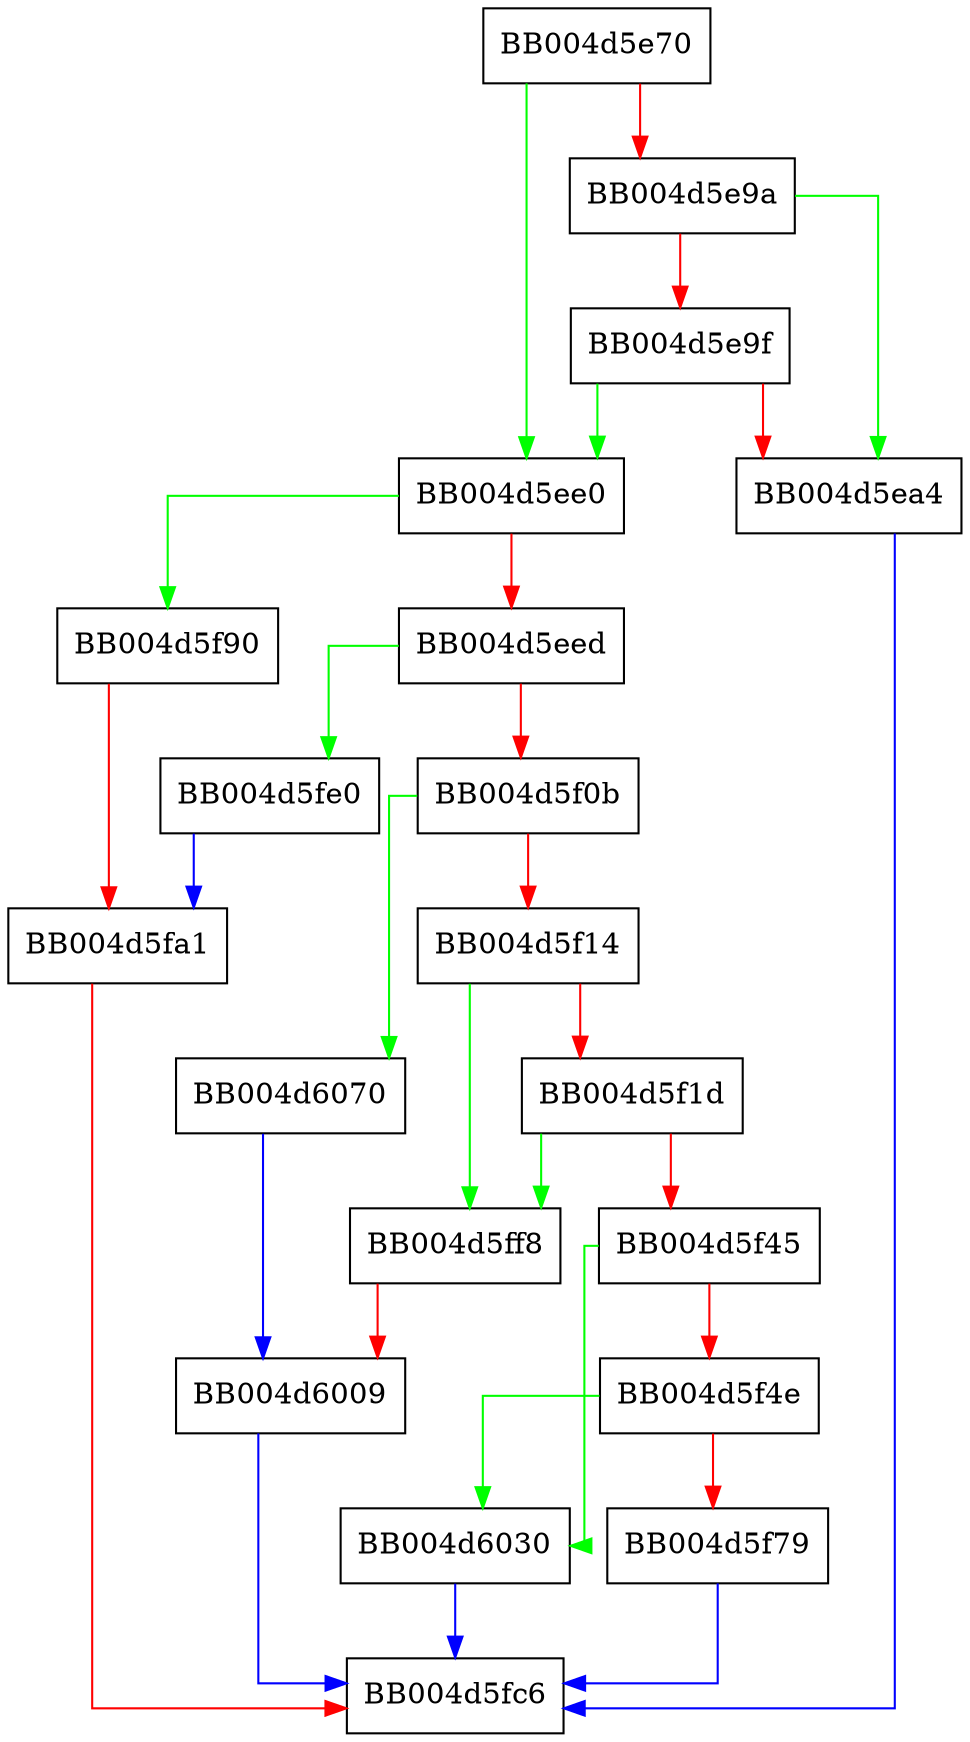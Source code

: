 digraph tls_parse_stoc_renegotiate {
  node [shape="box"];
  graph [splines=ortho];
  BB004d5e70 -> BB004d5ee0 [color="green"];
  BB004d5e70 -> BB004d5e9a [color="red"];
  BB004d5e9a -> BB004d5ea4 [color="green"];
  BB004d5e9a -> BB004d5e9f [color="red"];
  BB004d5e9f -> BB004d5ee0 [color="green"];
  BB004d5e9f -> BB004d5ea4 [color="red"];
  BB004d5ea4 -> BB004d5fc6 [color="blue"];
  BB004d5ee0 -> BB004d5f90 [color="green"];
  BB004d5ee0 -> BB004d5eed [color="red"];
  BB004d5eed -> BB004d5fe0 [color="green"];
  BB004d5eed -> BB004d5f0b [color="red"];
  BB004d5f0b -> BB004d6070 [color="green"];
  BB004d5f0b -> BB004d5f14 [color="red"];
  BB004d5f14 -> BB004d5ff8 [color="green"];
  BB004d5f14 -> BB004d5f1d [color="red"];
  BB004d5f1d -> BB004d5ff8 [color="green"];
  BB004d5f1d -> BB004d5f45 [color="red"];
  BB004d5f45 -> BB004d6030 [color="green"];
  BB004d5f45 -> BB004d5f4e [color="red"];
  BB004d5f4e -> BB004d6030 [color="green"];
  BB004d5f4e -> BB004d5f79 [color="red"];
  BB004d5f79 -> BB004d5fc6 [color="blue"];
  BB004d5f90 -> BB004d5fa1 [color="red"];
  BB004d5fa1 -> BB004d5fc6 [color="red"];
  BB004d5fe0 -> BB004d5fa1 [color="blue"];
  BB004d5ff8 -> BB004d6009 [color="red"];
  BB004d6009 -> BB004d5fc6 [color="blue"];
  BB004d6030 -> BB004d5fc6 [color="blue"];
  BB004d6070 -> BB004d6009 [color="blue"];
}